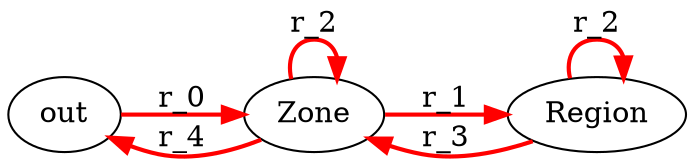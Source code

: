 digraph reaction_graph {
rankdir = LR;

n1e[label="out"]
//Patient out of Zone
 n1e -> n2e[label="r_0",color="red",style="bold"];

n2e[label="Zone"]
//Patient in Zone
 n2e -> n3e[label="r_1",color="red",style="bold"];
 n2e -> n2e[label="r_2",color="red",style="bold"];
 n2e -> n1e[label="r_4",color="red",style="bold"];

n3e[label="Region"]
//Patient in Region
 n3e -> n3e[label="r_2",color="red",style="bold"];
 n3e -> n2e[label="r_3",color="red",style="bold"];
}